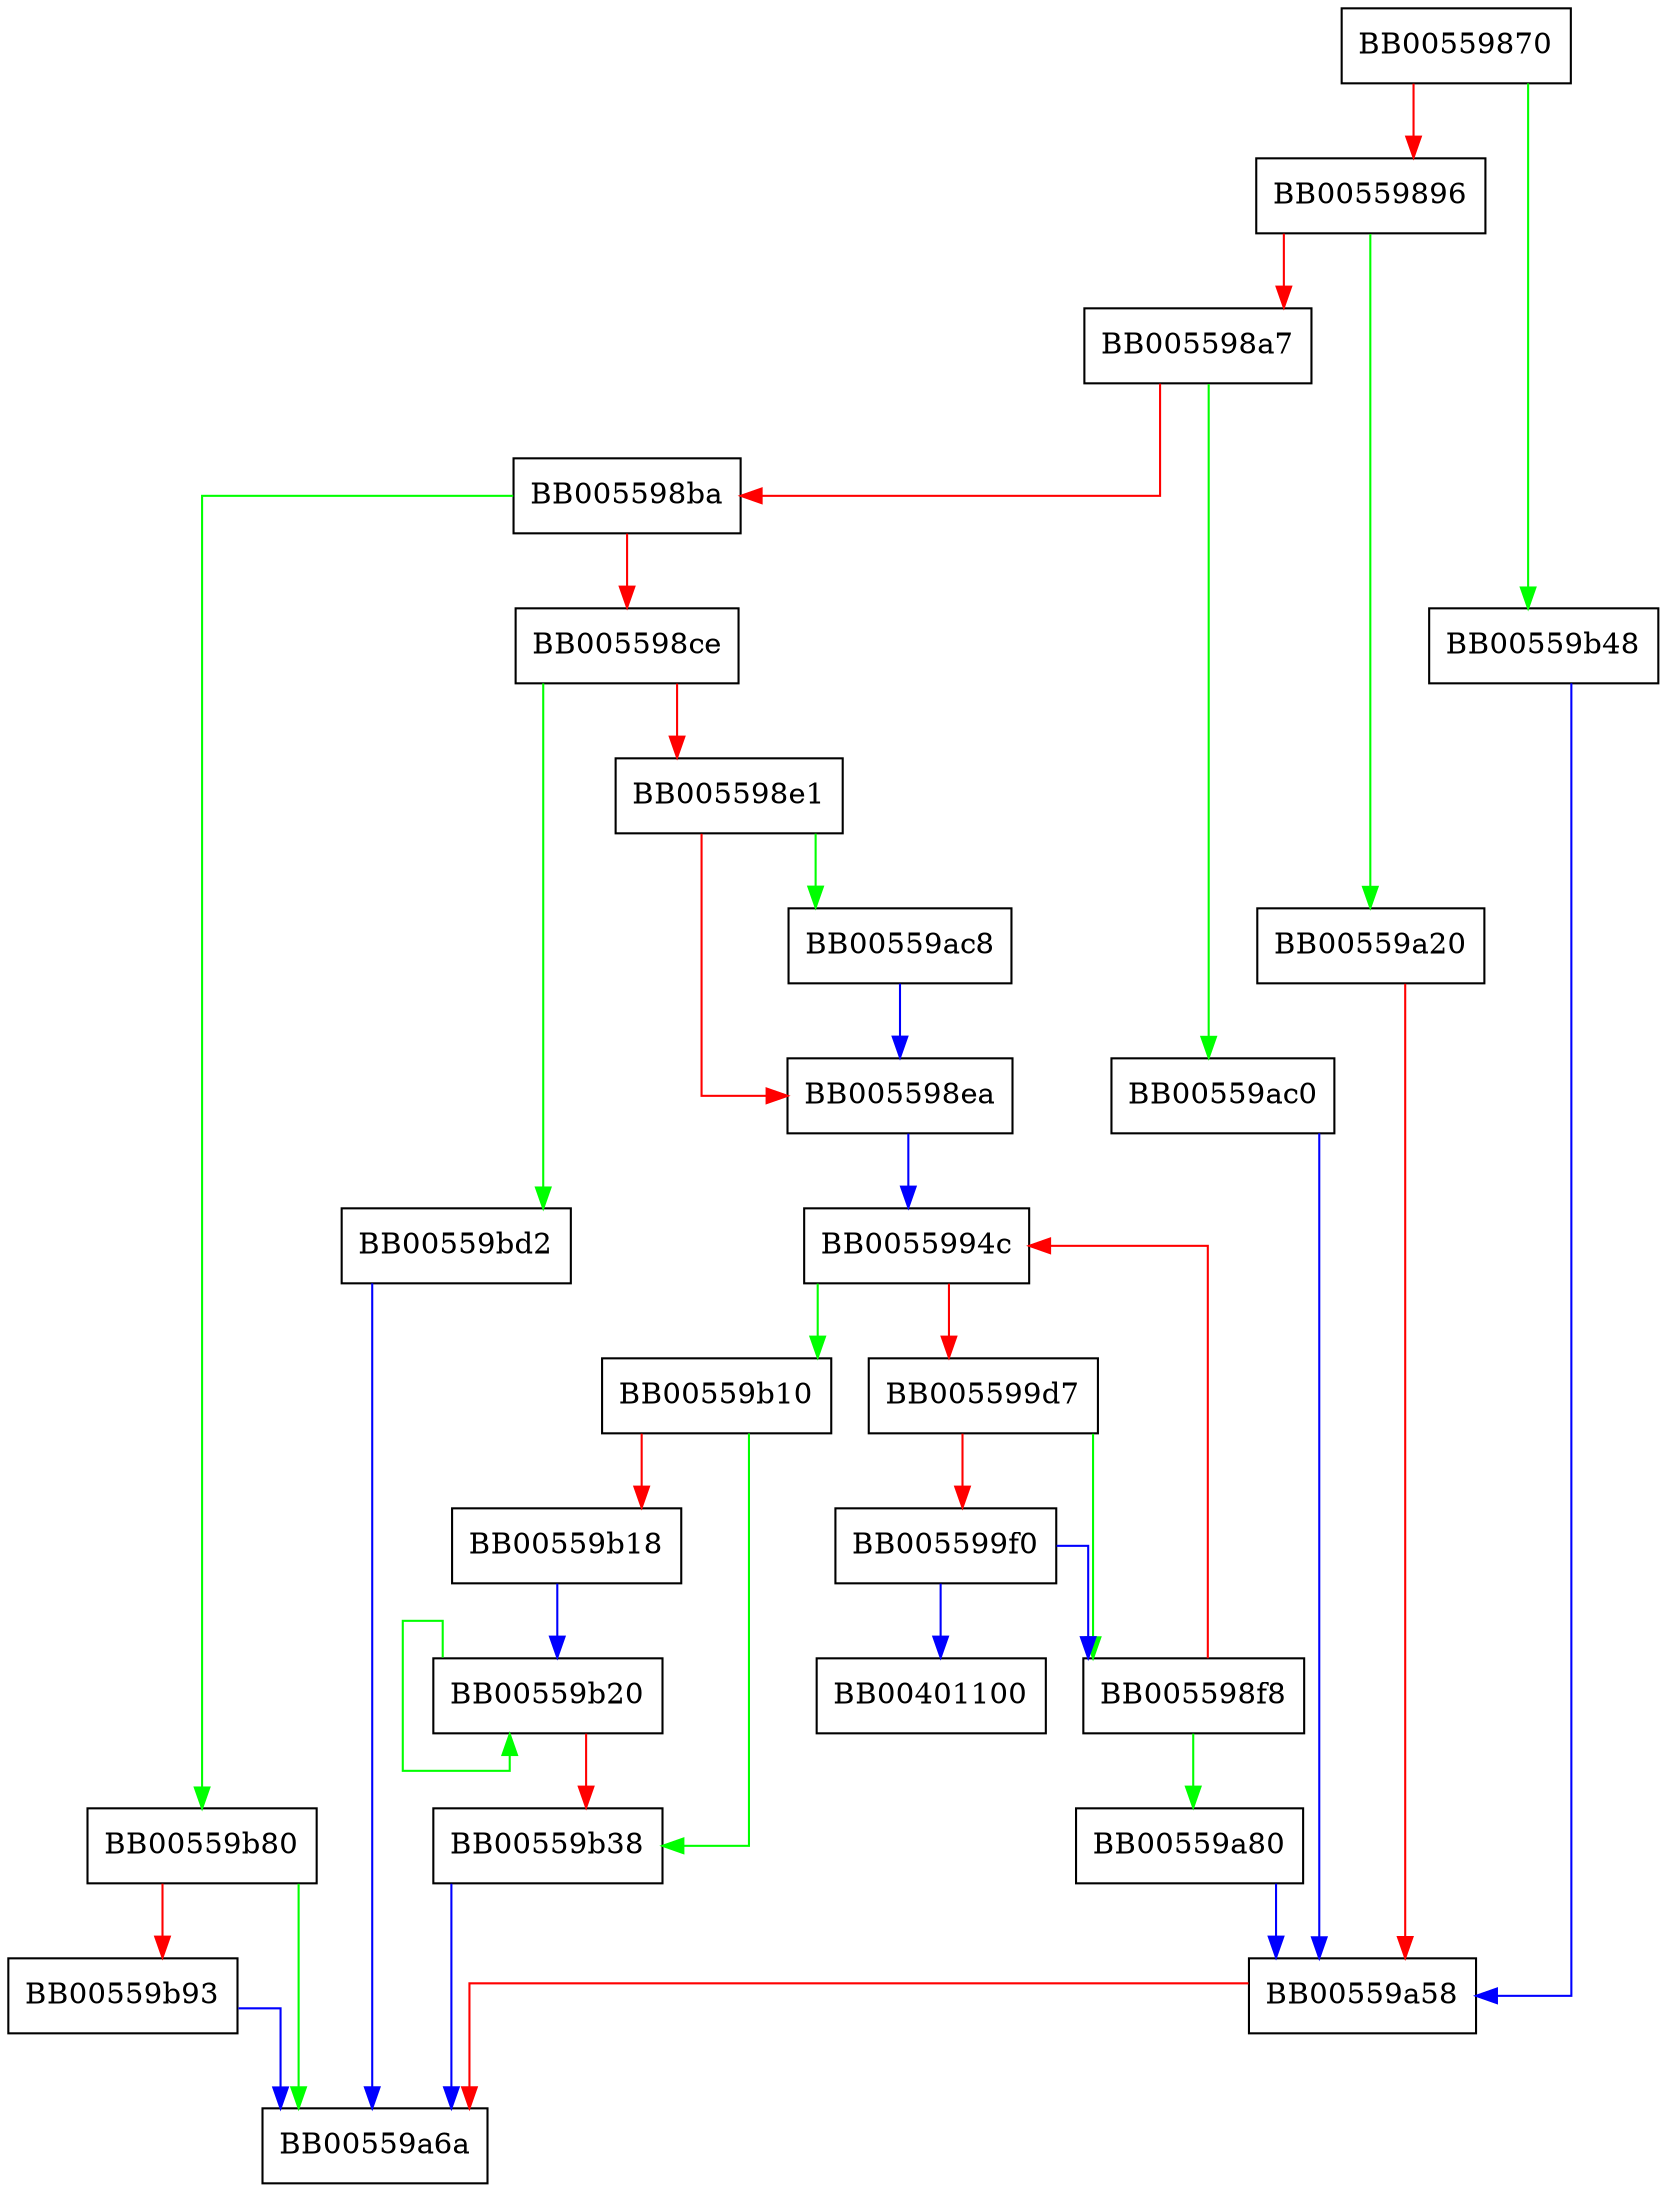 digraph get_genm_itav {
  node [shape="box"];
  graph [splines=ortho];
  BB00559870 -> BB00559b48 [color="green"];
  BB00559870 -> BB00559896 [color="red"];
  BB00559896 -> BB00559a20 [color="green"];
  BB00559896 -> BB005598a7 [color="red"];
  BB005598a7 -> BB00559ac0 [color="green"];
  BB005598a7 -> BB005598ba [color="red"];
  BB005598ba -> BB00559b80 [color="green"];
  BB005598ba -> BB005598ce [color="red"];
  BB005598ce -> BB00559bd2 [color="green"];
  BB005598ce -> BB005598e1 [color="red"];
  BB005598e1 -> BB00559ac8 [color="green"];
  BB005598e1 -> BB005598ea [color="red"];
  BB005598ea -> BB0055994c [color="blue"];
  BB005598f8 -> BB00559a80 [color="green"];
  BB005598f8 -> BB0055994c [color="red"];
  BB0055994c -> BB00559b10 [color="green"];
  BB0055994c -> BB005599d7 [color="red"];
  BB005599d7 -> BB005598f8 [color="green"];
  BB005599d7 -> BB005599f0 [color="red"];
  BB005599f0 -> BB00401100 [color="blue"];
  BB005599f0 -> BB005598f8 [color="blue"];
  BB00559a20 -> BB00559a58 [color="red"];
  BB00559a58 -> BB00559a6a [color="red"];
  BB00559a80 -> BB00559a58 [color="blue"];
  BB00559ac0 -> BB00559a58 [color="blue"];
  BB00559ac8 -> BB005598ea [color="blue"];
  BB00559b10 -> BB00559b38 [color="green"];
  BB00559b10 -> BB00559b18 [color="red"];
  BB00559b18 -> BB00559b20 [color="blue"];
  BB00559b20 -> BB00559b20 [color="green"];
  BB00559b20 -> BB00559b38 [color="red"];
  BB00559b38 -> BB00559a6a [color="blue"];
  BB00559b48 -> BB00559a58 [color="blue"];
  BB00559b80 -> BB00559a6a [color="green"];
  BB00559b80 -> BB00559b93 [color="red"];
  BB00559b93 -> BB00559a6a [color="blue"];
  BB00559bd2 -> BB00559a6a [color="blue"];
}